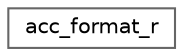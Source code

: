 digraph "Graphical Class Hierarchy"
{
 // LATEX_PDF_SIZE
  bgcolor="transparent";
  edge [fontname=Helvetica,fontsize=10,labelfontname=Helvetica,labelfontsize=10];
  node [fontname=Helvetica,fontsize=10,shape=box,height=0.2,width=0.4];
  rankdir="LR";
  Node0 [id="Node000000",label="acc_format_r",height=0.2,width=0.4,color="grey40", fillcolor="white", style="filled",URL="$structacc__format__r.html",tooltip=" "];
}
